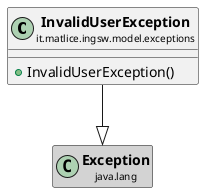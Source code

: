 @startuml

skinparam svgLinkTarget _parent
skinparam linetype ortho
set namespaceSeparator none
class "<b><size:14>InvalidUserException</b>\n<size:10>it.matlice.ingsw.model.exceptions" as it.matlice.ingsw.model.exceptions.InvalidUserException  [[../../../../../it/matlice/ingsw/model/exceptions/InvalidUserException.html{it.matlice.ingsw.model.exceptions.InvalidUserException}]] {
+InvalidUserException()
}


class "<b><size:14>Exception</b>\n<size:10>java.lang" as java.lang.Exception  #lightgrey {
}

hide java.lang.Exception fields
hide java.lang.Exception methods

it.matlice.ingsw.model.exceptions.InvalidUserException --|> java.lang.Exception


@enduml
